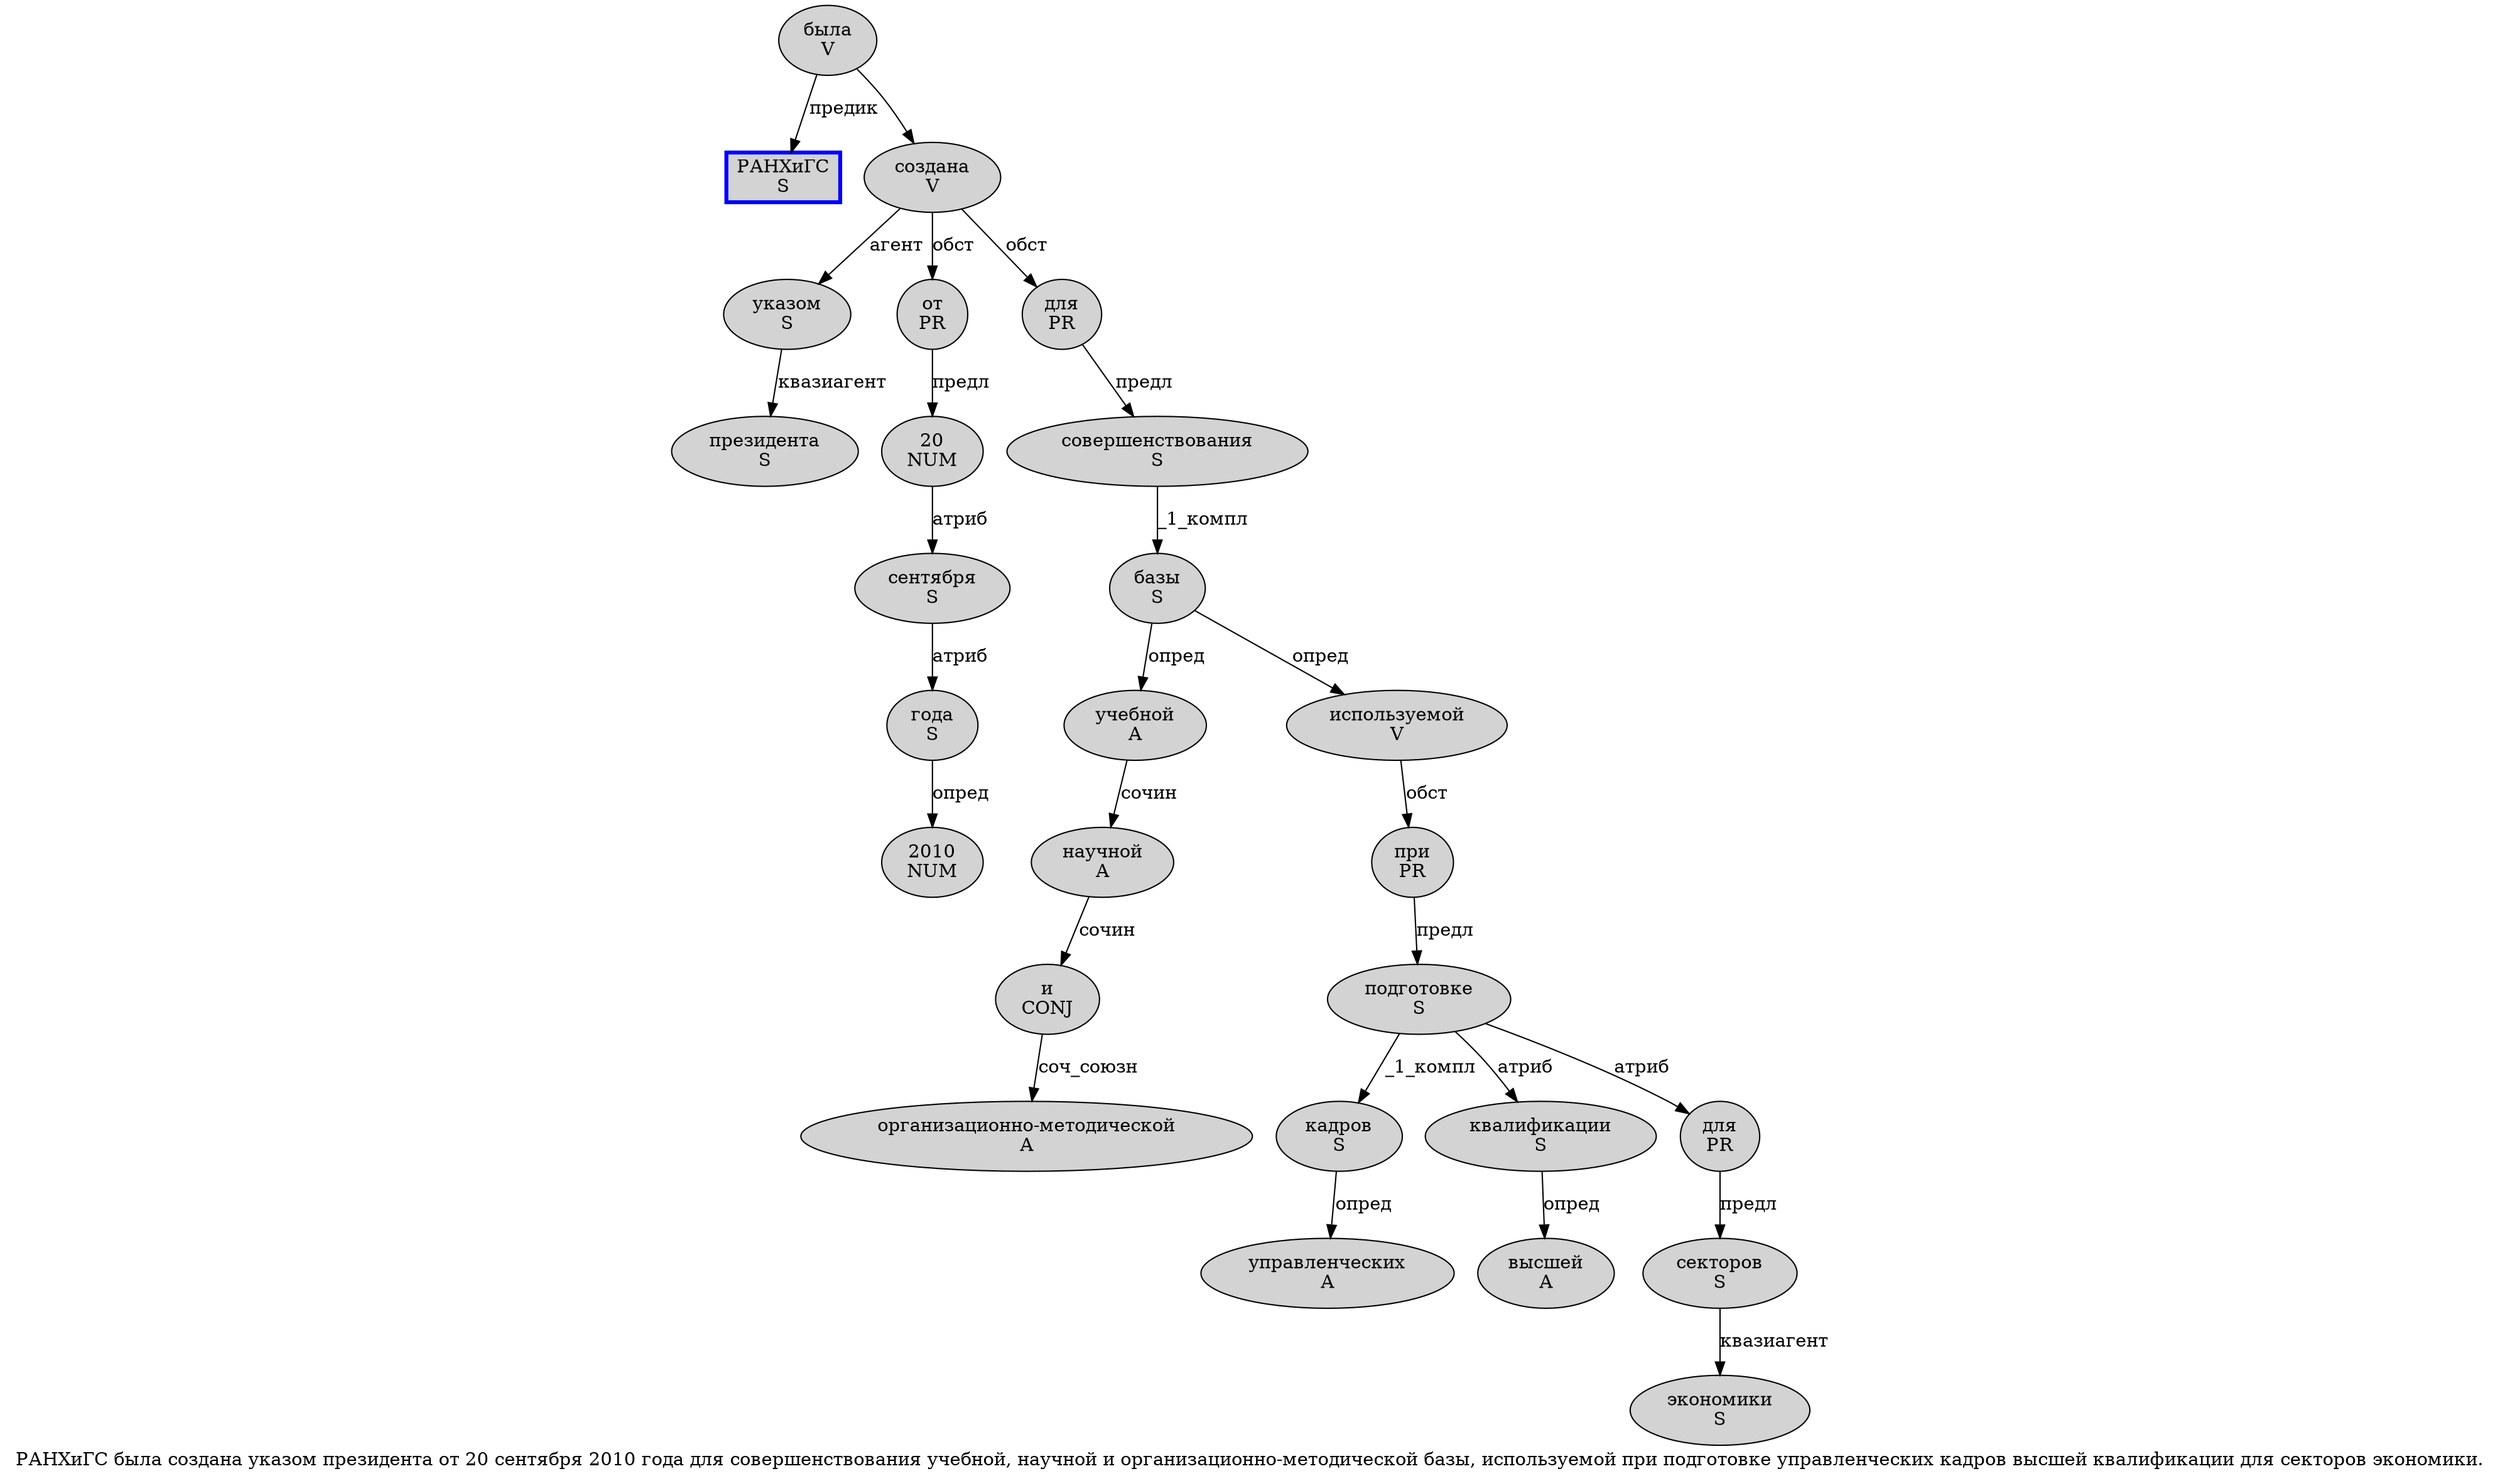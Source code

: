 digraph SENTENCE_1127 {
	graph [label="РАНХиГС была создана указом президента от 20 сентября 2010 года для совершенствования учебной, научной и организационно-методической базы, используемой при подготовке управленческих кадров высшей квалификации для секторов экономики."]
	node [style=filled]
		0 [label="РАНХиГС
S" color=blue fillcolor=lightgray penwidth=3 shape=box]
		1 [label="была
V" color="" fillcolor=lightgray penwidth=1 shape=ellipse]
		2 [label="создана
V" color="" fillcolor=lightgray penwidth=1 shape=ellipse]
		3 [label="указом
S" color="" fillcolor=lightgray penwidth=1 shape=ellipse]
		4 [label="президента
S" color="" fillcolor=lightgray penwidth=1 shape=ellipse]
		5 [label="от
PR" color="" fillcolor=lightgray penwidth=1 shape=ellipse]
		6 [label="20
NUM" color="" fillcolor=lightgray penwidth=1 shape=ellipse]
		7 [label="сентября
S" color="" fillcolor=lightgray penwidth=1 shape=ellipse]
		8 [label="2010
NUM" color="" fillcolor=lightgray penwidth=1 shape=ellipse]
		9 [label="года
S" color="" fillcolor=lightgray penwidth=1 shape=ellipse]
		10 [label="для
PR" color="" fillcolor=lightgray penwidth=1 shape=ellipse]
		11 [label="совершенствования
S" color="" fillcolor=lightgray penwidth=1 shape=ellipse]
		12 [label="учебной
A" color="" fillcolor=lightgray penwidth=1 shape=ellipse]
		14 [label="научной
A" color="" fillcolor=lightgray penwidth=1 shape=ellipse]
		15 [label="и
CONJ" color="" fillcolor=lightgray penwidth=1 shape=ellipse]
		16 [label="организационно-методической
A" color="" fillcolor=lightgray penwidth=1 shape=ellipse]
		17 [label="базы
S" color="" fillcolor=lightgray penwidth=1 shape=ellipse]
		19 [label="используемой
V" color="" fillcolor=lightgray penwidth=1 shape=ellipse]
		20 [label="при
PR" color="" fillcolor=lightgray penwidth=1 shape=ellipse]
		21 [label="подготовке
S" color="" fillcolor=lightgray penwidth=1 shape=ellipse]
		22 [label="управленческих
A" color="" fillcolor=lightgray penwidth=1 shape=ellipse]
		23 [label="кадров
S" color="" fillcolor=lightgray penwidth=1 shape=ellipse]
		24 [label="высшей
A" color="" fillcolor=lightgray penwidth=1 shape=ellipse]
		25 [label="квалификации
S" color="" fillcolor=lightgray penwidth=1 shape=ellipse]
		26 [label="для
PR" color="" fillcolor=lightgray penwidth=1 shape=ellipse]
		27 [label="секторов
S" color="" fillcolor=lightgray penwidth=1 shape=ellipse]
		28 [label="экономики
S" color="" fillcolor=lightgray penwidth=1 shape=ellipse]
			26 -> 27 [label="предл"]
			17 -> 12 [label="опред"]
			17 -> 19 [label="опред"]
			12 -> 14 [label="сочин"]
			21 -> 23 [label="_1_компл"]
			21 -> 25 [label="атриб"]
			21 -> 26 [label="атриб"]
			10 -> 11 [label="предл"]
			14 -> 15 [label="сочин"]
			1 -> 0 [label="предик"]
			1 -> 2
			9 -> 8 [label="опред"]
			23 -> 22 [label="опред"]
			25 -> 24 [label="опред"]
			5 -> 6 [label="предл"]
			11 -> 17 [label="_1_компл"]
			27 -> 28 [label="квазиагент"]
			6 -> 7 [label="атриб"]
			3 -> 4 [label="квазиагент"]
			7 -> 9 [label="атриб"]
			19 -> 20 [label="обст"]
			20 -> 21 [label="предл"]
			15 -> 16 [label="соч_союзн"]
			2 -> 3 [label="агент"]
			2 -> 5 [label="обст"]
			2 -> 10 [label="обст"]
}